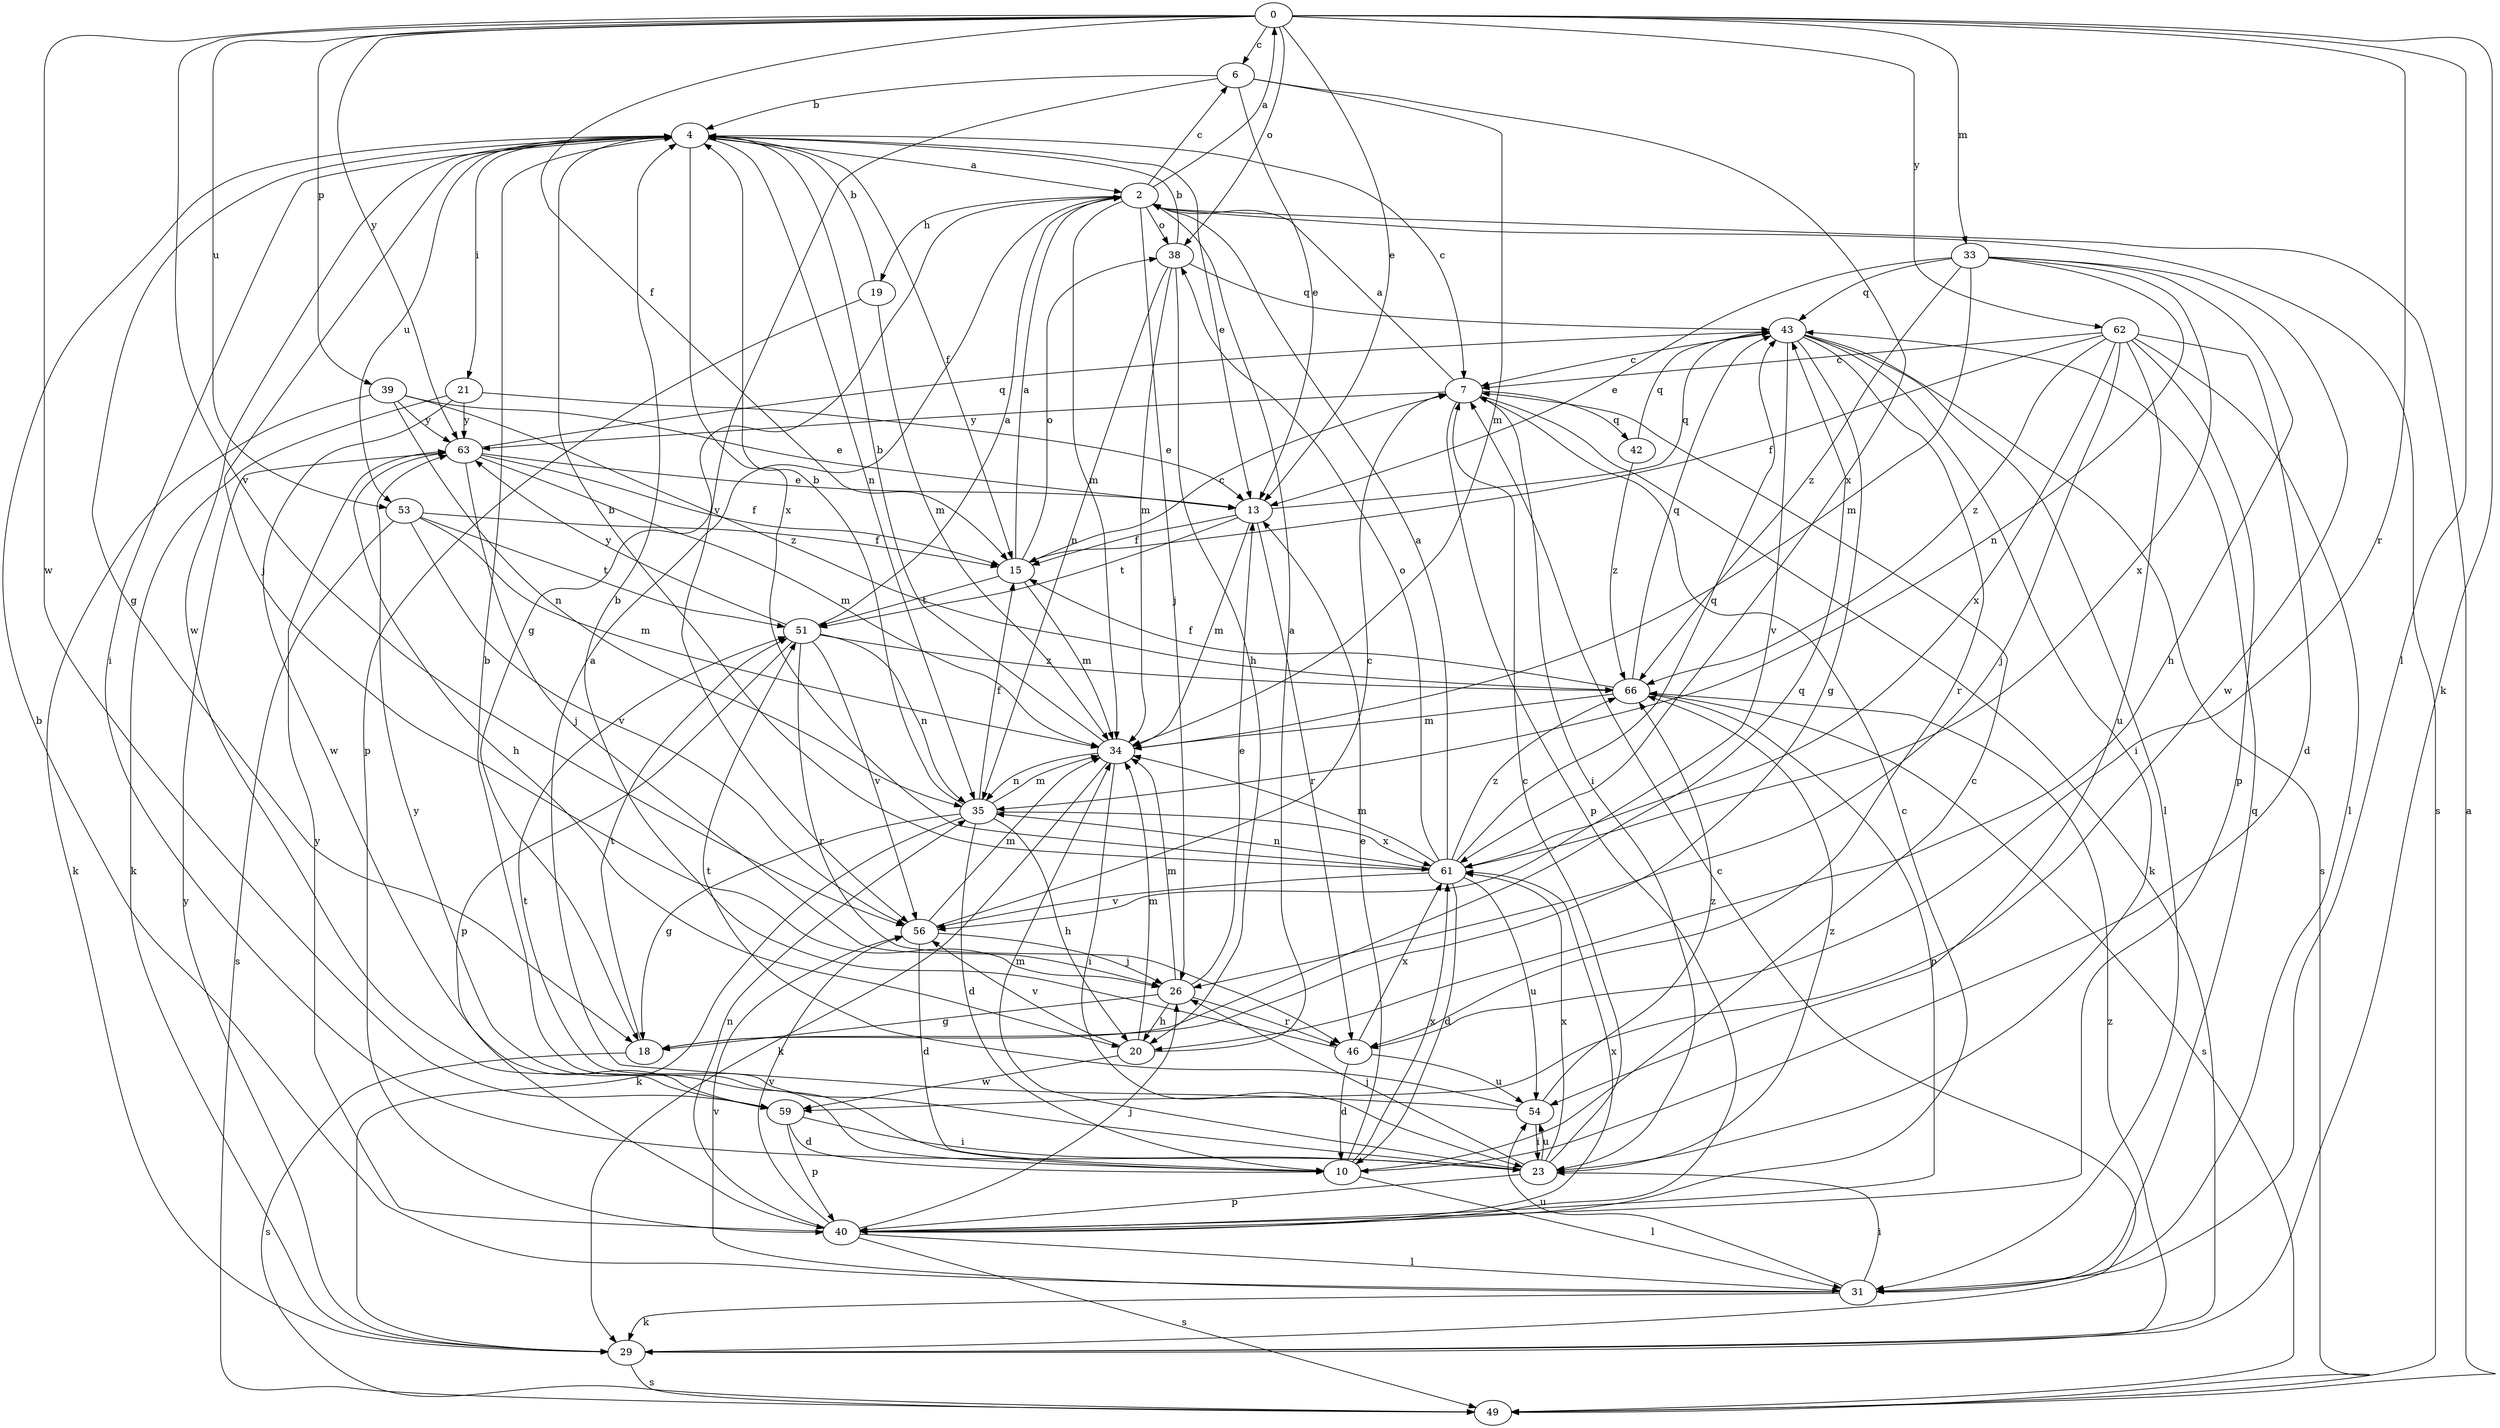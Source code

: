 strict digraph  {
0;
2;
4;
6;
7;
10;
13;
15;
18;
19;
20;
21;
23;
26;
29;
31;
33;
34;
35;
38;
39;
40;
42;
43;
46;
49;
51;
53;
54;
56;
59;
61;
62;
63;
66;
0 -> 6  [label=c];
0 -> 13  [label=e];
0 -> 15  [label=f];
0 -> 29  [label=k];
0 -> 31  [label=l];
0 -> 33  [label=m];
0 -> 38  [label=o];
0 -> 39  [label=p];
0 -> 46  [label=r];
0 -> 53  [label=u];
0 -> 56  [label=v];
0 -> 59  [label=w];
0 -> 62  [label=y];
0 -> 63  [label=y];
2 -> 0  [label=a];
2 -> 6  [label=c];
2 -> 18  [label=g];
2 -> 19  [label=h];
2 -> 26  [label=j];
2 -> 34  [label=m];
2 -> 38  [label=o];
2 -> 49  [label=s];
4 -> 2  [label=a];
4 -> 7  [label=c];
4 -> 13  [label=e];
4 -> 15  [label=f];
4 -> 18  [label=g];
4 -> 21  [label=i];
4 -> 23  [label=i];
4 -> 26  [label=j];
4 -> 35  [label=n];
4 -> 53  [label=u];
4 -> 59  [label=w];
4 -> 61  [label=x];
6 -> 4  [label=b];
6 -> 13  [label=e];
6 -> 34  [label=m];
6 -> 56  [label=v];
6 -> 61  [label=x];
7 -> 2  [label=a];
7 -> 23  [label=i];
7 -> 29  [label=k];
7 -> 40  [label=p];
7 -> 42  [label=q];
7 -> 63  [label=y];
10 -> 4  [label=b];
10 -> 7  [label=c];
10 -> 13  [label=e];
10 -> 31  [label=l];
10 -> 61  [label=x];
10 -> 63  [label=y];
13 -> 15  [label=f];
13 -> 34  [label=m];
13 -> 43  [label=q];
13 -> 46  [label=r];
13 -> 51  [label=t];
15 -> 2  [label=a];
15 -> 7  [label=c];
15 -> 34  [label=m];
15 -> 38  [label=o];
15 -> 51  [label=t];
18 -> 43  [label=q];
18 -> 49  [label=s];
18 -> 51  [label=t];
19 -> 4  [label=b];
19 -> 34  [label=m];
19 -> 40  [label=p];
20 -> 2  [label=a];
20 -> 34  [label=m];
20 -> 56  [label=v];
20 -> 59  [label=w];
21 -> 13  [label=e];
21 -> 29  [label=k];
21 -> 59  [label=w];
21 -> 63  [label=y];
23 -> 7  [label=c];
23 -> 26  [label=j];
23 -> 34  [label=m];
23 -> 40  [label=p];
23 -> 51  [label=t];
23 -> 54  [label=u];
23 -> 61  [label=x];
23 -> 66  [label=z];
26 -> 13  [label=e];
26 -> 18  [label=g];
26 -> 20  [label=h];
26 -> 34  [label=m];
26 -> 46  [label=r];
29 -> 7  [label=c];
29 -> 49  [label=s];
29 -> 63  [label=y];
29 -> 66  [label=z];
31 -> 4  [label=b];
31 -> 23  [label=i];
31 -> 29  [label=k];
31 -> 43  [label=q];
31 -> 54  [label=u];
31 -> 56  [label=v];
33 -> 13  [label=e];
33 -> 20  [label=h];
33 -> 34  [label=m];
33 -> 35  [label=n];
33 -> 43  [label=q];
33 -> 59  [label=w];
33 -> 61  [label=x];
33 -> 66  [label=z];
34 -> 4  [label=b];
34 -> 23  [label=i];
34 -> 29  [label=k];
34 -> 35  [label=n];
35 -> 4  [label=b];
35 -> 10  [label=d];
35 -> 15  [label=f];
35 -> 18  [label=g];
35 -> 20  [label=h];
35 -> 29  [label=k];
35 -> 34  [label=m];
35 -> 61  [label=x];
38 -> 4  [label=b];
38 -> 20  [label=h];
38 -> 34  [label=m];
38 -> 35  [label=n];
38 -> 43  [label=q];
39 -> 13  [label=e];
39 -> 29  [label=k];
39 -> 35  [label=n];
39 -> 63  [label=y];
39 -> 66  [label=z];
40 -> 7  [label=c];
40 -> 26  [label=j];
40 -> 31  [label=l];
40 -> 35  [label=n];
40 -> 49  [label=s];
40 -> 56  [label=v];
40 -> 61  [label=x];
40 -> 63  [label=y];
42 -> 43  [label=q];
42 -> 66  [label=z];
43 -> 7  [label=c];
43 -> 18  [label=g];
43 -> 23  [label=i];
43 -> 31  [label=l];
43 -> 46  [label=r];
43 -> 49  [label=s];
43 -> 56  [label=v];
46 -> 4  [label=b];
46 -> 10  [label=d];
46 -> 54  [label=u];
46 -> 61  [label=x];
49 -> 2  [label=a];
51 -> 2  [label=a];
51 -> 35  [label=n];
51 -> 40  [label=p];
51 -> 46  [label=r];
51 -> 56  [label=v];
51 -> 63  [label=y];
51 -> 66  [label=z];
53 -> 15  [label=f];
53 -> 34  [label=m];
53 -> 49  [label=s];
53 -> 51  [label=t];
53 -> 56  [label=v];
54 -> 2  [label=a];
54 -> 23  [label=i];
54 -> 51  [label=t];
54 -> 66  [label=z];
56 -> 7  [label=c];
56 -> 10  [label=d];
56 -> 26  [label=j];
56 -> 34  [label=m];
59 -> 10  [label=d];
59 -> 23  [label=i];
59 -> 40  [label=p];
61 -> 2  [label=a];
61 -> 4  [label=b];
61 -> 10  [label=d];
61 -> 34  [label=m];
61 -> 35  [label=n];
61 -> 38  [label=o];
61 -> 43  [label=q];
61 -> 54  [label=u];
61 -> 56  [label=v];
61 -> 66  [label=z];
62 -> 7  [label=c];
62 -> 10  [label=d];
62 -> 15  [label=f];
62 -> 26  [label=j];
62 -> 31  [label=l];
62 -> 40  [label=p];
62 -> 54  [label=u];
62 -> 61  [label=x];
62 -> 66  [label=z];
63 -> 13  [label=e];
63 -> 15  [label=f];
63 -> 20  [label=h];
63 -> 26  [label=j];
63 -> 34  [label=m];
63 -> 43  [label=q];
66 -> 15  [label=f];
66 -> 34  [label=m];
66 -> 40  [label=p];
66 -> 43  [label=q];
66 -> 49  [label=s];
}
